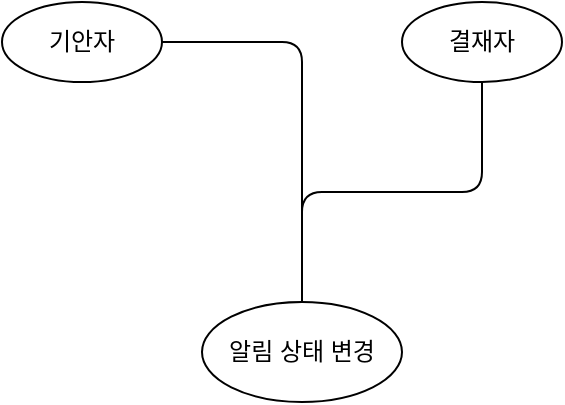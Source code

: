 <mxGraphModel dx="1420" dy="850" grid="1" gridSize="10" guides="1" tooltips="1" connect="1" arrows="1" fold="1" page="1" pageScale="1" pageWidth="827" pageHeight="1169" math="0" shadow="0">
    <root>
        <mxCell id="0" />
        <mxCell id="1" parent="0" />
        <mxCell id="2" value="기안자" style="ellipse;whiteSpace=wrap;html=1;" vertex="1" parent="1">
            <mxGeometry x="100" y="50" width="80" height="40" as="geometry" />
        </mxCell>
        <mxCell id="3" value="결재자" style="ellipse;whiteSpace=wrap;html=1;" vertex="1" parent="1">
            <mxGeometry x="300" y="50" width="80" height="40" as="geometry" />
        </mxCell>
        <mxCell id="4" value="알림 상태 변경" style="ellipse;whiteSpace=wrap;html=1;" vertex="1" parent="1">
            <mxGeometry x="200" y="200" width="100" height="50" as="geometry" />
        </mxCell>
        <mxCell id="5" style="edgeStyle=orthogonalEdgeStyle;endArrow=none;" edge="1" source="2" target="4" parent="1">
            <mxGeometry width="50" height="50" as="geometry" relative="1" />
        </mxCell>
        <mxCell id="6" style="edgeStyle=orthogonalEdgeStyle;endArrow=none;" edge="1" source="3" target="4" parent="1">
            <mxGeometry width="50" height="50" as="geometry" relative="1" />
        </mxCell>
    </root>
</mxGraphModel>
